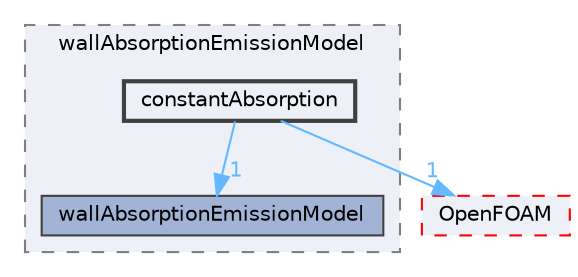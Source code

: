 digraph "src/thermophysicalModels/radiation/submodels/wallAbsorptionEmissionModel/constantAbsorption"
{
 // LATEX_PDF_SIZE
  bgcolor="transparent";
  edge [fontname=Helvetica,fontsize=10,labelfontname=Helvetica,labelfontsize=10];
  node [fontname=Helvetica,fontsize=10,shape=box,height=0.2,width=0.4];
  compound=true
  subgraph clusterdir_b525c3eb42e138dc1fd17faa338b1ebc {
    graph [ bgcolor="#edf0f7", pencolor="grey50", label="wallAbsorptionEmissionModel", fontname=Helvetica,fontsize=10 style="filled,dashed", URL="dir_b525c3eb42e138dc1fd17faa338b1ebc.html",tooltip=""]
  dir_bb9656656dad53dce946416d26f2bcdd [label="wallAbsorptionEmissionModel", fillcolor="#a2b4d6", color="grey25", style="filled", URL="dir_bb9656656dad53dce946416d26f2bcdd.html",tooltip=""];
  dir_36c118fcbe73999a0ac43068e3e47dae [label="constantAbsorption", fillcolor="#edf0f7", color="grey25", style="filled,bold", URL="dir_36c118fcbe73999a0ac43068e3e47dae.html",tooltip=""];
  }
  dir_c5473ff19b20e6ec4dfe5c310b3778a8 [label="OpenFOAM", fillcolor="#edf0f7", color="red", style="filled,dashed", URL="dir_c5473ff19b20e6ec4dfe5c310b3778a8.html",tooltip=""];
  dir_36c118fcbe73999a0ac43068e3e47dae->dir_bb9656656dad53dce946416d26f2bcdd [headlabel="1", labeldistance=1.5 headhref="dir_000616_004327.html" href="dir_000616_004327.html" color="steelblue1" fontcolor="steelblue1"];
  dir_36c118fcbe73999a0ac43068e3e47dae->dir_c5473ff19b20e6ec4dfe5c310b3778a8 [headlabel="1", labeldistance=1.5 headhref="dir_000616_002695.html" href="dir_000616_002695.html" color="steelblue1" fontcolor="steelblue1"];
}

